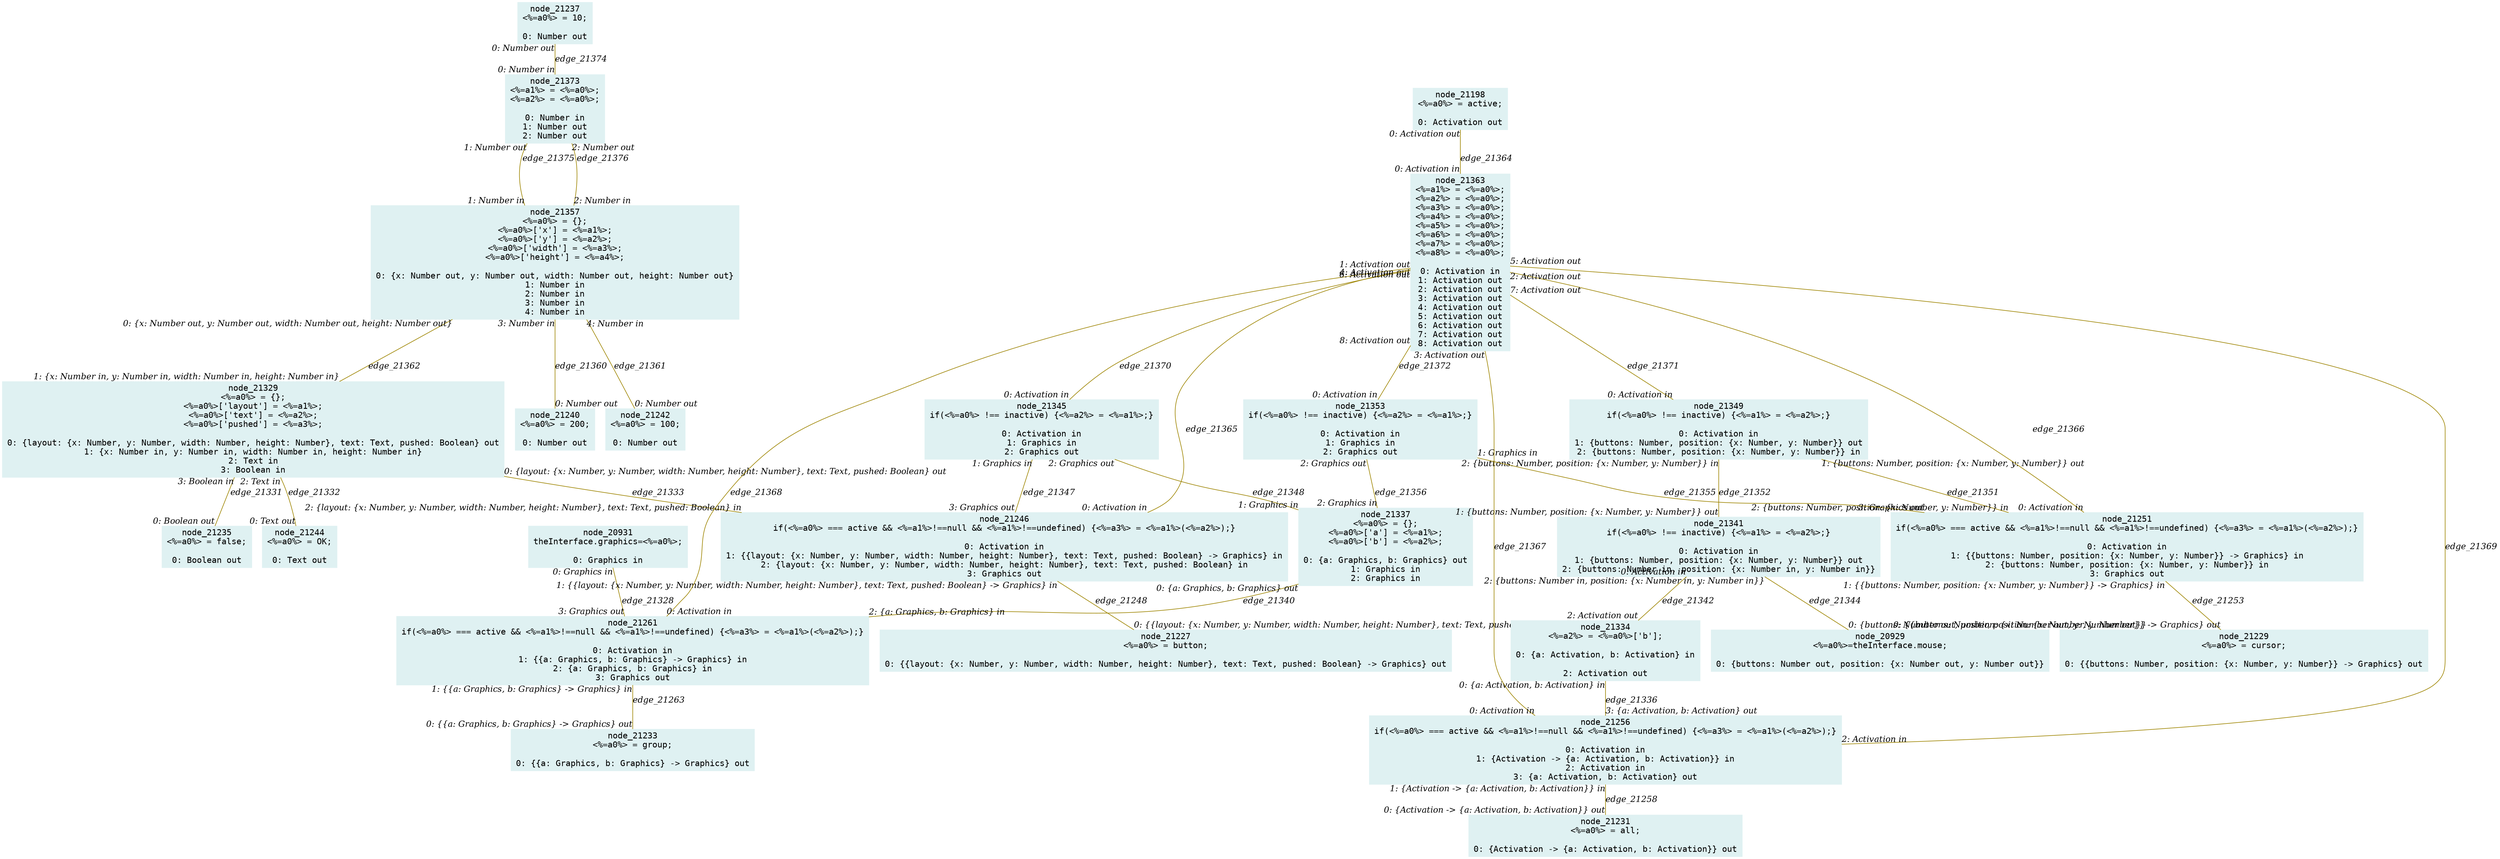 digraph g{node_20929 [shape="box", style="filled", color="#dff1f2", fontname="Courier", label="node_20929
<%=a0%>=theInterface.mouse;

0: {buttons: Number out, position: {x: Number out, y: Number out}}" ]
node_20931 [shape="box", style="filled", color="#dff1f2", fontname="Courier", label="node_20931
theInterface.graphics=<%=a0%>;

0: Graphics in" ]
node_21198 [shape="box", style="filled", color="#dff1f2", fontname="Courier", label="node_21198
<%=a0%> = active;

0: Activation out" ]
node_21227 [shape="box", style="filled", color="#dff1f2", fontname="Courier", label="node_21227
<%=a0%> = button;

0: {{layout: {x: Number, y: Number, width: Number, height: Number}, text: Text, pushed: Boolean} -> Graphics} out" ]
node_21229 [shape="box", style="filled", color="#dff1f2", fontname="Courier", label="node_21229
<%=a0%> = cursor;

0: {{buttons: Number, position: {x: Number, y: Number}} -> Graphics} out" ]
node_21231 [shape="box", style="filled", color="#dff1f2", fontname="Courier", label="node_21231
<%=a0%> = all;

0: {Activation -> {a: Activation, b: Activation}} out" ]
node_21233 [shape="box", style="filled", color="#dff1f2", fontname="Courier", label="node_21233
<%=a0%> = group;

0: {{a: Graphics, b: Graphics} -> Graphics} out" ]
node_21235 [shape="box", style="filled", color="#dff1f2", fontname="Courier", label="node_21235
<%=a0%> = false;

0: Boolean out" ]
node_21237 [shape="box", style="filled", color="#dff1f2", fontname="Courier", label="node_21237
<%=a0%> = 10;

0: Number out" ]
node_21240 [shape="box", style="filled", color="#dff1f2", fontname="Courier", label="node_21240
<%=a0%> = 200;

0: Number out" ]
node_21242 [shape="box", style="filled", color="#dff1f2", fontname="Courier", label="node_21242
<%=a0%> = 100;

0: Number out" ]
node_21244 [shape="box", style="filled", color="#dff1f2", fontname="Courier", label="node_21244
<%=a0%> = OK;

0: Text out" ]
node_21246 [shape="box", style="filled", color="#dff1f2", fontname="Courier", label="node_21246
if(<%=a0%> === active && <%=a1%>!==null && <%=a1%>!==undefined) {<%=a3%> = <%=a1%>(<%=a2%>);}

0: Activation in
1: {{layout: {x: Number, y: Number, width: Number, height: Number}, text: Text, pushed: Boolean} -> Graphics} in
2: {layout: {x: Number, y: Number, width: Number, height: Number}, text: Text, pushed: Boolean} in
3: Graphics out" ]
node_21251 [shape="box", style="filled", color="#dff1f2", fontname="Courier", label="node_21251
if(<%=a0%> === active && <%=a1%>!==null && <%=a1%>!==undefined) {<%=a3%> = <%=a1%>(<%=a2%>);}

0: Activation in
1: {{buttons: Number, position: {x: Number, y: Number}} -> Graphics} in
2: {buttons: Number, position: {x: Number, y: Number}} in
3: Graphics out" ]
node_21256 [shape="box", style="filled", color="#dff1f2", fontname="Courier", label="node_21256
if(<%=a0%> === active && <%=a1%>!==null && <%=a1%>!==undefined) {<%=a3%> = <%=a1%>(<%=a2%>);}

0: Activation in
1: {Activation -> {a: Activation, b: Activation}} in
2: Activation in
3: {a: Activation, b: Activation} out" ]
node_21261 [shape="box", style="filled", color="#dff1f2", fontname="Courier", label="node_21261
if(<%=a0%> === active && <%=a1%>!==null && <%=a1%>!==undefined) {<%=a3%> = <%=a1%>(<%=a2%>);}

0: Activation in
1: {{a: Graphics, b: Graphics} -> Graphics} in
2: {a: Graphics, b: Graphics} in
3: Graphics out" ]
node_21329 [shape="box", style="filled", color="#dff1f2", fontname="Courier", label="node_21329
<%=a0%> = {};
<%=a0%>['layout'] = <%=a1%>;
<%=a0%>['text'] = <%=a2%>;
<%=a0%>['pushed'] = <%=a3%>;

0: {layout: {x: Number, y: Number, width: Number, height: Number}, text: Text, pushed: Boolean} out
1: {x: Number in, y: Number in, width: Number in, height: Number in}
2: Text in
3: Boolean in" ]
node_21334 [shape="box", style="filled", color="#dff1f2", fontname="Courier", label="node_21334
<%=a2%> = <%=a0%>['b'];

0: {a: Activation, b: Activation} in

2: Activation out" ]
node_21337 [shape="box", style="filled", color="#dff1f2", fontname="Courier", label="node_21337
<%=a0%> = {};
<%=a0%>['a'] = <%=a1%>;
<%=a0%>['b'] = <%=a2%>;

0: {a: Graphics, b: Graphics} out
1: Graphics in
2: Graphics in" ]
node_21341 [shape="box", style="filled", color="#dff1f2", fontname="Courier", label="node_21341
if(<%=a0%> !== inactive) {<%=a1%> = <%=a2%>;}

0: Activation in
1: {buttons: Number, position: {x: Number, y: Number}} out
2: {buttons: Number in, position: {x: Number in, y: Number in}}" ]
node_21345 [shape="box", style="filled", color="#dff1f2", fontname="Courier", label="node_21345
if(<%=a0%> !== inactive) {<%=a2%> = <%=a1%>;}

0: Activation in
1: Graphics in
2: Graphics out" ]
node_21349 [shape="box", style="filled", color="#dff1f2", fontname="Courier", label="node_21349
if(<%=a0%> !== inactive) {<%=a1%> = <%=a2%>;}

0: Activation in
1: {buttons: Number, position: {x: Number, y: Number}} out
2: {buttons: Number, position: {x: Number, y: Number}} in" ]
node_21353 [shape="box", style="filled", color="#dff1f2", fontname="Courier", label="node_21353
if(<%=a0%> !== inactive) {<%=a2%> = <%=a1%>;}

0: Activation in
1: Graphics in
2: Graphics out" ]
node_21357 [shape="box", style="filled", color="#dff1f2", fontname="Courier", label="node_21357
<%=a0%> = {};
<%=a0%>['x'] = <%=a1%>;
<%=a0%>['y'] = <%=a2%>;
<%=a0%>['width'] = <%=a3%>;
<%=a0%>['height'] = <%=a4%>;

0: {x: Number out, y: Number out, width: Number out, height: Number out}
1: Number in
2: Number in
3: Number in
4: Number in" ]
node_21363 [shape="box", style="filled", color="#dff1f2", fontname="Courier", label="node_21363
<%=a1%> = <%=a0%>;
<%=a2%> = <%=a0%>;
<%=a3%> = <%=a0%>;
<%=a4%> = <%=a0%>;
<%=a5%> = <%=a0%>;
<%=a6%> = <%=a0%>;
<%=a7%> = <%=a0%>;
<%=a8%> = <%=a0%>;

0: Activation in
1: Activation out
2: Activation out
3: Activation out
4: Activation out
5: Activation out
6: Activation out
7: Activation out
8: Activation out" ]
node_21373 [shape="box", style="filled", color="#dff1f2", fontname="Courier", label="node_21373
<%=a1%> = <%=a0%>;
<%=a2%> = <%=a0%>;

0: Number in
1: Number out
2: Number out" ]
node_21246 -> node_21227 [dir=none, arrowHead=none, fontname="Times-Italic", arrowsize=1, color="#9d8400", label="edge_21248",  headlabel="0: {{layout: {x: Number, y: Number, width: Number, height: Number}, text: Text, pushed: Boolean} -> Graphics} out", taillabel="1: {{layout: {x: Number, y: Number, width: Number, height: Number}, text: Text, pushed: Boolean} -> Graphics} in" ]
node_21251 -> node_21229 [dir=none, arrowHead=none, fontname="Times-Italic", arrowsize=1, color="#9d8400", label="edge_21253",  headlabel="0: {{buttons: Number, position: {x: Number, y: Number}} -> Graphics} out", taillabel="1: {{buttons: Number, position: {x: Number, y: Number}} -> Graphics} in" ]
node_21256 -> node_21231 [dir=none, arrowHead=none, fontname="Times-Italic", arrowsize=1, color="#9d8400", label="edge_21258",  headlabel="0: {Activation -> {a: Activation, b: Activation}} out", taillabel="1: {Activation -> {a: Activation, b: Activation}} in" ]
node_21261 -> node_21233 [dir=none, arrowHead=none, fontname="Times-Italic", arrowsize=1, color="#9d8400", label="edge_21263",  headlabel="0: {{a: Graphics, b: Graphics} -> Graphics} out", taillabel="1: {{a: Graphics, b: Graphics} -> Graphics} in" ]
node_20931 -> node_21261 [dir=none, arrowHead=none, fontname="Times-Italic", arrowsize=1, color="#9d8400", label="edge_21328",  headlabel="3: Graphics out", taillabel="0: Graphics in" ]
node_21329 -> node_21235 [dir=none, arrowHead=none, fontname="Times-Italic", arrowsize=1, color="#9d8400", label="edge_21331",  headlabel="0: Boolean out", taillabel="3: Boolean in" ]
node_21329 -> node_21244 [dir=none, arrowHead=none, fontname="Times-Italic", arrowsize=1, color="#9d8400", label="edge_21332",  headlabel="0: Text out", taillabel="2: Text in" ]
node_21329 -> node_21246 [dir=none, arrowHead=none, fontname="Times-Italic", arrowsize=1, color="#9d8400", label="edge_21333",  headlabel="2: {layout: {x: Number, y: Number, width: Number, height: Number}, text: Text, pushed: Boolean} in", taillabel="0: {layout: {x: Number, y: Number, width: Number, height: Number}, text: Text, pushed: Boolean} out" ]
node_21334 -> node_21256 [dir=none, arrowHead=none, fontname="Times-Italic", arrowsize=1, color="#9d8400", label="edge_21336",  headlabel="3: {a: Activation, b: Activation} out", taillabel="0: {a: Activation, b: Activation} in" ]
node_21337 -> node_21261 [dir=none, arrowHead=none, fontname="Times-Italic", arrowsize=1, color="#9d8400", label="edge_21340",  headlabel="2: {a: Graphics, b: Graphics} in", taillabel="0: {a: Graphics, b: Graphics} out" ]
node_21341 -> node_21334 [dir=none, arrowHead=none, fontname="Times-Italic", arrowsize=1, color="#9d8400", label="edge_21342",  headlabel="2: Activation out", taillabel="0: Activation in" ]
node_21341 -> node_20929 [dir=none, arrowHead=none, fontname="Times-Italic", arrowsize=1, color="#9d8400", label="edge_21344",  headlabel="0: {buttons: Number out, position: {x: Number out, y: Number out}}", taillabel="2: {buttons: Number in, position: {x: Number in, y: Number in}}" ]
node_21345 -> node_21246 [dir=none, arrowHead=none, fontname="Times-Italic", arrowsize=1, color="#9d8400", label="edge_21347",  headlabel="3: Graphics out", taillabel="1: Graphics in" ]
node_21345 -> node_21337 [dir=none, arrowHead=none, fontname="Times-Italic", arrowsize=1, color="#9d8400", label="edge_21348",  headlabel="1: Graphics in", taillabel="2: Graphics out" ]
node_21349 -> node_21251 [dir=none, arrowHead=none, fontname="Times-Italic", arrowsize=1, color="#9d8400", label="edge_21351",  headlabel="2: {buttons: Number, position: {x: Number, y: Number}} in", taillabel="1: {buttons: Number, position: {x: Number, y: Number}} out" ]
node_21349 -> node_21341 [dir=none, arrowHead=none, fontname="Times-Italic", arrowsize=1, color="#9d8400", label="edge_21352",  headlabel="1: {buttons: Number, position: {x: Number, y: Number}} out", taillabel="2: {buttons: Number, position: {x: Number, y: Number}} in" ]
node_21353 -> node_21251 [dir=none, arrowHead=none, fontname="Times-Italic", arrowsize=1, color="#9d8400", label="edge_21355",  headlabel="3: Graphics out", taillabel="1: Graphics in" ]
node_21353 -> node_21337 [dir=none, arrowHead=none, fontname="Times-Italic", arrowsize=1, color="#9d8400", label="edge_21356",  headlabel="2: Graphics in", taillabel="2: Graphics out" ]
node_21357 -> node_21240 [dir=none, arrowHead=none, fontname="Times-Italic", arrowsize=1, color="#9d8400", label="edge_21360",  headlabel="0: Number out", taillabel="3: Number in" ]
node_21357 -> node_21242 [dir=none, arrowHead=none, fontname="Times-Italic", arrowsize=1, color="#9d8400", label="edge_21361",  headlabel="0: Number out", taillabel="4: Number in" ]
node_21357 -> node_21329 [dir=none, arrowHead=none, fontname="Times-Italic", arrowsize=1, color="#9d8400", label="edge_21362",  headlabel="1: {x: Number in, y: Number in, width: Number in, height: Number in}", taillabel="0: {x: Number out, y: Number out, width: Number out, height: Number out}" ]
node_21198 -> node_21363 [dir=none, arrowHead=none, fontname="Times-Italic", arrowsize=1, color="#9d8400", label="edge_21364",  headlabel="0: Activation in", taillabel="0: Activation out" ]
node_21363 -> node_21246 [dir=none, arrowHead=none, fontname="Times-Italic", arrowsize=1, color="#9d8400", label="edge_21365",  headlabel="0: Activation in", taillabel="1: Activation out" ]
node_21363 -> node_21251 [dir=none, arrowHead=none, fontname="Times-Italic", arrowsize=1, color="#9d8400", label="edge_21366",  headlabel="0: Activation in", taillabel="2: Activation out" ]
node_21363 -> node_21256 [dir=none, arrowHead=none, fontname="Times-Italic", arrowsize=1, color="#9d8400", label="edge_21367",  headlabel="0: Activation in", taillabel="3: Activation out" ]
node_21363 -> node_21261 [dir=none, arrowHead=none, fontname="Times-Italic", arrowsize=1, color="#9d8400", label="edge_21368",  headlabel="0: Activation in", taillabel="4: Activation out" ]
node_21363 -> node_21256 [dir=none, arrowHead=none, fontname="Times-Italic", arrowsize=1, color="#9d8400", label="edge_21369",  headlabel="2: Activation in", taillabel="5: Activation out" ]
node_21363 -> node_21345 [dir=none, arrowHead=none, fontname="Times-Italic", arrowsize=1, color="#9d8400", label="edge_21370",  headlabel="0: Activation in", taillabel="6: Activation out" ]
node_21363 -> node_21349 [dir=none, arrowHead=none, fontname="Times-Italic", arrowsize=1, color="#9d8400", label="edge_21371",  headlabel="0: Activation in", taillabel="7: Activation out" ]
node_21363 -> node_21353 [dir=none, arrowHead=none, fontname="Times-Italic", arrowsize=1, color="#9d8400", label="edge_21372",  headlabel="0: Activation in", taillabel="8: Activation out" ]
node_21237 -> node_21373 [dir=none, arrowHead=none, fontname="Times-Italic", arrowsize=1, color="#9d8400", label="edge_21374",  headlabel="0: Number in", taillabel="0: Number out" ]
node_21373 -> node_21357 [dir=none, arrowHead=none, fontname="Times-Italic", arrowsize=1, color="#9d8400", label="edge_21375",  headlabel="1: Number in", taillabel="1: Number out" ]
node_21373 -> node_21357 [dir=none, arrowHead=none, fontname="Times-Italic", arrowsize=1, color="#9d8400", label="edge_21376",  headlabel="2: Number in", taillabel="2: Number out" ]
}